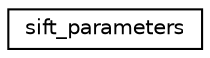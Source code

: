 digraph "Graphical Class Hierarchy"
{
  edge [fontname="Helvetica",fontsize="10",labelfontname="Helvetica",labelfontsize="10"];
  node [fontname="Helvetica",fontsize="10",shape=record];
  rankdir="LR";
  Node1 [label="sift_parameters",height=0.2,width=0.4,color="black", fillcolor="white", style="filled",URL="$structsift__parameters.html"];
}
